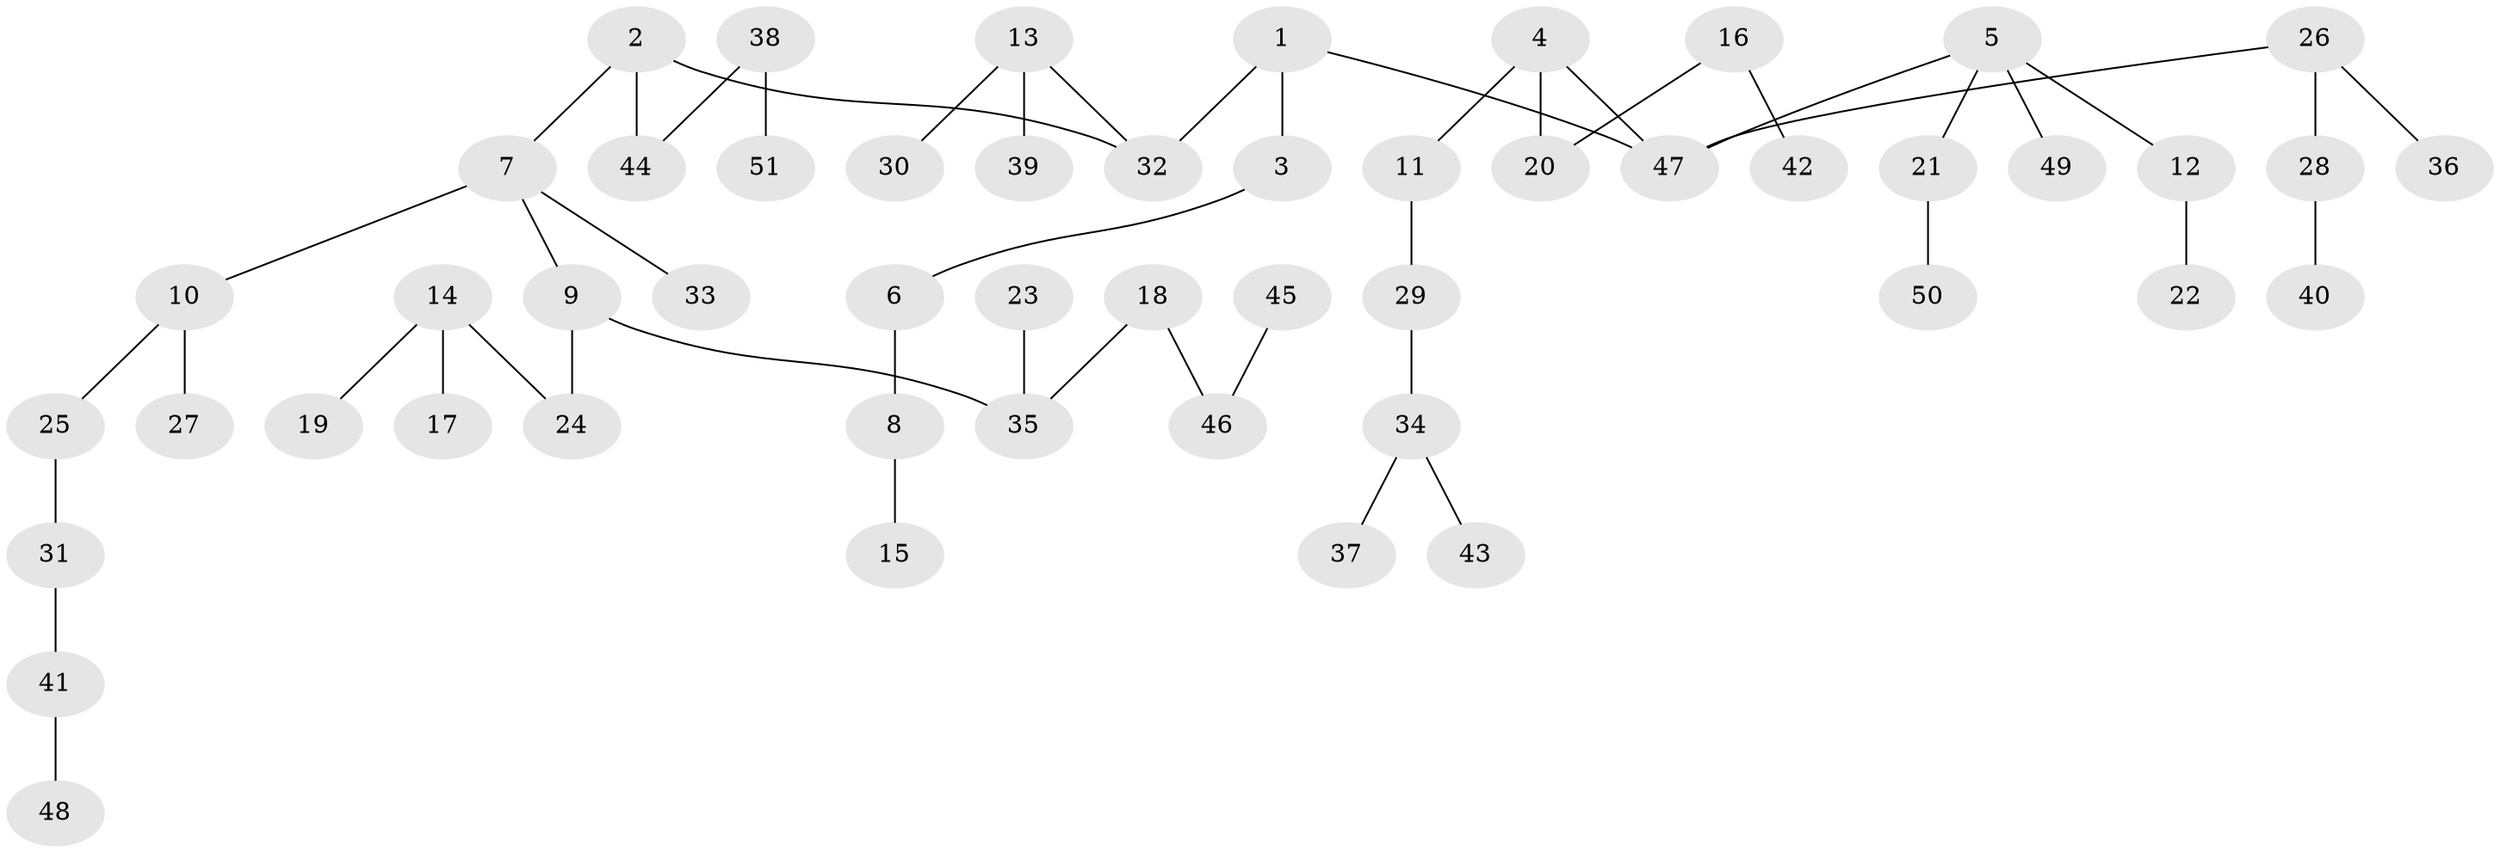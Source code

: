 // original degree distribution, {5: 0.013888888888888888, 3: 0.18055555555555555, 4: 0.08333333333333333, 2: 0.3055555555555556, 1: 0.4166666666666667}
// Generated by graph-tools (version 1.1) at 2025/37/03/04/25 23:37:26]
// undirected, 51 vertices, 50 edges
graph export_dot {
  node [color=gray90,style=filled];
  1;
  2;
  3;
  4;
  5;
  6;
  7;
  8;
  9;
  10;
  11;
  12;
  13;
  14;
  15;
  16;
  17;
  18;
  19;
  20;
  21;
  22;
  23;
  24;
  25;
  26;
  27;
  28;
  29;
  30;
  31;
  32;
  33;
  34;
  35;
  36;
  37;
  38;
  39;
  40;
  41;
  42;
  43;
  44;
  45;
  46;
  47;
  48;
  49;
  50;
  51;
  1 -- 3 [weight=1.0];
  1 -- 32 [weight=1.0];
  1 -- 47 [weight=1.0];
  2 -- 7 [weight=1.0];
  2 -- 32 [weight=1.0];
  2 -- 44 [weight=1.0];
  3 -- 6 [weight=1.0];
  4 -- 11 [weight=1.0];
  4 -- 20 [weight=1.0];
  4 -- 47 [weight=1.0];
  5 -- 12 [weight=1.0];
  5 -- 21 [weight=1.0];
  5 -- 47 [weight=1.0];
  5 -- 49 [weight=1.0];
  6 -- 8 [weight=1.0];
  7 -- 9 [weight=1.0];
  7 -- 10 [weight=1.0];
  7 -- 33 [weight=1.0];
  8 -- 15 [weight=1.0];
  9 -- 24 [weight=1.0];
  9 -- 35 [weight=1.0];
  10 -- 25 [weight=1.0];
  10 -- 27 [weight=1.0];
  11 -- 29 [weight=1.0];
  12 -- 22 [weight=1.0];
  13 -- 30 [weight=1.0];
  13 -- 32 [weight=1.0];
  13 -- 39 [weight=1.0];
  14 -- 17 [weight=1.0];
  14 -- 19 [weight=1.0];
  14 -- 24 [weight=1.0];
  16 -- 20 [weight=1.0];
  16 -- 42 [weight=1.0];
  18 -- 35 [weight=1.0];
  18 -- 46 [weight=1.0];
  21 -- 50 [weight=1.0];
  23 -- 35 [weight=1.0];
  25 -- 31 [weight=1.0];
  26 -- 28 [weight=1.0];
  26 -- 36 [weight=1.0];
  26 -- 47 [weight=1.0];
  28 -- 40 [weight=1.0];
  29 -- 34 [weight=1.0];
  31 -- 41 [weight=1.0];
  34 -- 37 [weight=1.0];
  34 -- 43 [weight=1.0];
  38 -- 44 [weight=1.0];
  38 -- 51 [weight=1.0];
  41 -- 48 [weight=1.0];
  45 -- 46 [weight=1.0];
}
